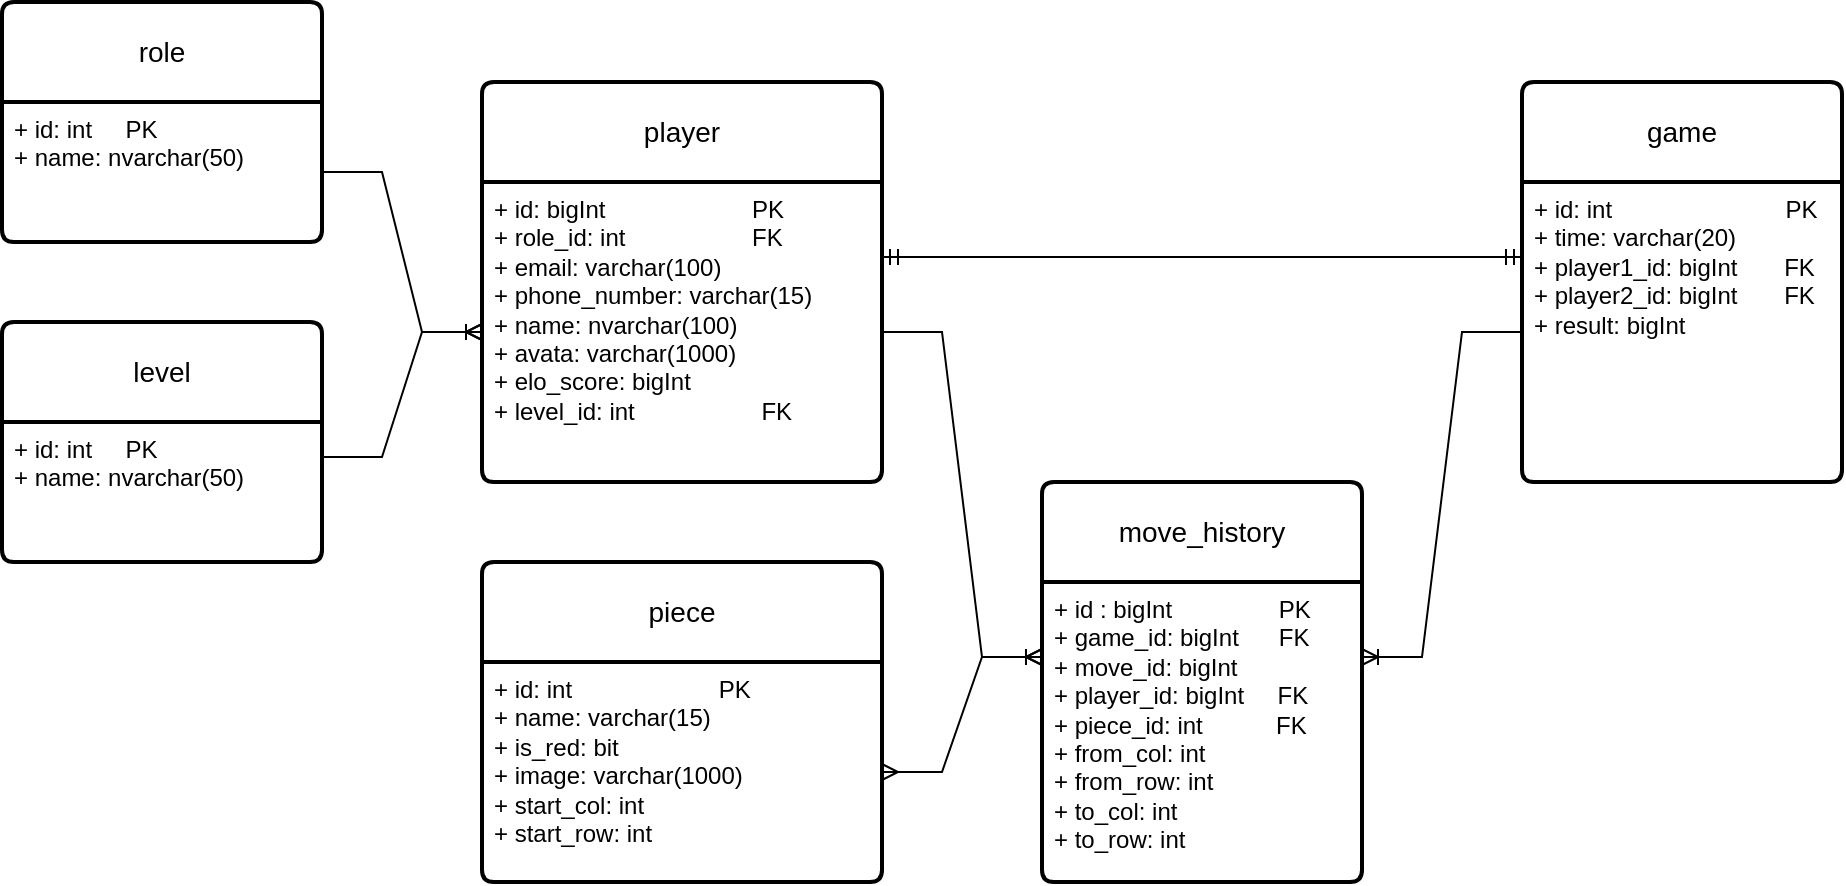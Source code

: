<mxfile version="21.0.6" type="github">
  <diagram name="Page-1" id="H-v-QwYq-mOXmPvQntEp">
    <mxGraphModel dx="1355" dy="651" grid="1" gridSize="10" guides="1" tooltips="1" connect="1" arrows="1" fold="1" page="1" pageScale="1" pageWidth="850" pageHeight="1100" math="0" shadow="0">
      <root>
        <mxCell id="0" />
        <mxCell id="1" parent="0" />
        <mxCell id="XNHZTKUJtXOEtpgJojsP-58" value="role" style="swimlane;childLayout=stackLayout;horizontal=1;startSize=50;horizontalStack=0;rounded=1;fontSize=14;fontStyle=0;strokeWidth=2;resizeParent=0;resizeLast=1;shadow=0;dashed=0;align=center;arcSize=4;whiteSpace=wrap;html=1;" parent="1" vertex="1">
          <mxGeometry x="80" y="160" width="160" height="120" as="geometry" />
        </mxCell>
        <mxCell id="XNHZTKUJtXOEtpgJojsP-59" value="+ id: int&amp;nbsp; &amp;nbsp; &amp;nbsp;PK&lt;br&gt;+ name: nvarchar(50)" style="align=left;strokeColor=none;fillColor=none;spacingLeft=4;fontSize=12;verticalAlign=top;resizable=0;rotatable=0;part=1;html=1;" parent="XNHZTKUJtXOEtpgJojsP-58" vertex="1">
          <mxGeometry y="50" width="160" height="70" as="geometry" />
        </mxCell>
        <mxCell id="XNHZTKUJtXOEtpgJojsP-60" value="player" style="swimlane;childLayout=stackLayout;horizontal=1;startSize=50;horizontalStack=0;rounded=1;fontSize=14;fontStyle=0;strokeWidth=2;resizeParent=0;resizeLast=1;shadow=0;dashed=0;align=center;arcSize=4;whiteSpace=wrap;html=1;" parent="1" vertex="1">
          <mxGeometry x="320" y="200" width="200" height="200" as="geometry" />
        </mxCell>
        <mxCell id="XNHZTKUJtXOEtpgJojsP-61" value="+ id: bigInt&amp;nbsp; &amp;nbsp; &amp;nbsp; &amp;nbsp; &amp;nbsp; &amp;nbsp; &amp;nbsp; &amp;nbsp; &amp;nbsp; &amp;nbsp; &amp;nbsp; PK&lt;br style=&quot;border-color: var(--border-color);&quot;&gt;+ role_id: int&amp;nbsp; &amp;nbsp; &amp;nbsp; &amp;nbsp; &amp;nbsp; &amp;nbsp; &amp;nbsp; &amp;nbsp; &amp;nbsp; &amp;nbsp;FK&lt;br style=&quot;border-color: var(--border-color);&quot;&gt;+ email: varchar(100)&lt;br style=&quot;border-color: var(--border-color);&quot;&gt;+ phone_number: varchar(15)&lt;br style=&quot;border-color: var(--border-color);&quot;&gt;+ name: nvarchar(100)&lt;br style=&quot;border-color: var(--border-color);&quot;&gt;+ avata: varchar(1000)&lt;br&gt;+ elo_score: bigInt&lt;br&gt;+&amp;nbsp;level_id: int&amp;nbsp; &amp;nbsp; &amp;nbsp; &amp;nbsp; &amp;nbsp; &amp;nbsp; &amp;nbsp; &amp;nbsp; &amp;nbsp; &amp;nbsp;FK&amp;nbsp;" style="align=left;strokeColor=none;fillColor=none;spacingLeft=4;fontSize=12;verticalAlign=top;resizable=0;rotatable=0;part=1;html=1;" parent="XNHZTKUJtXOEtpgJojsP-60" vertex="1">
          <mxGeometry y="50" width="200" height="150" as="geometry" />
        </mxCell>
        <mxCell id="XNHZTKUJtXOEtpgJojsP-62" value="level" style="swimlane;childLayout=stackLayout;horizontal=1;startSize=50;horizontalStack=0;rounded=1;fontSize=14;fontStyle=0;strokeWidth=2;resizeParent=0;resizeLast=1;shadow=0;dashed=0;align=center;arcSize=4;whiteSpace=wrap;html=1;" parent="1" vertex="1">
          <mxGeometry x="80" y="320" width="160" height="120" as="geometry" />
        </mxCell>
        <mxCell id="XNHZTKUJtXOEtpgJojsP-63" value="+ id: int&amp;nbsp; &amp;nbsp; &amp;nbsp;PK&lt;br&gt;+ name: nvarchar(50)" style="align=left;strokeColor=none;fillColor=none;spacingLeft=4;fontSize=12;verticalAlign=top;resizable=0;rotatable=0;part=1;html=1;" parent="XNHZTKUJtXOEtpgJojsP-62" vertex="1">
          <mxGeometry y="50" width="160" height="70" as="geometry" />
        </mxCell>
        <mxCell id="XNHZTKUJtXOEtpgJojsP-65" value="" style="edgeStyle=entityRelationEdgeStyle;fontSize=12;html=1;endArrow=ERoneToMany;rounded=0;exitX=1;exitY=0.5;exitDx=0;exitDy=0;entryX=0;entryY=0.5;entryDx=0;entryDy=0;" parent="1" source="XNHZTKUJtXOEtpgJojsP-59" target="XNHZTKUJtXOEtpgJojsP-61" edge="1">
          <mxGeometry width="100" height="100" relative="1" as="geometry">
            <mxPoint x="310" y="310" as="sourcePoint" />
            <mxPoint x="240" y="197.5" as="targetPoint" />
          </mxGeometry>
        </mxCell>
        <mxCell id="XNHZTKUJtXOEtpgJojsP-66" value="" style="edgeStyle=entityRelationEdgeStyle;fontSize=12;html=1;endArrow=ERoneToMany;rounded=0;exitX=1;exitY=0.25;exitDx=0;exitDy=0;" parent="1" source="XNHZTKUJtXOEtpgJojsP-63" target="XNHZTKUJtXOEtpgJojsP-61" edge="1">
          <mxGeometry width="100" height="100" relative="1" as="geometry">
            <mxPoint x="310" y="310" as="sourcePoint" />
            <mxPoint x="410" y="210" as="targetPoint" />
          </mxGeometry>
        </mxCell>
        <mxCell id="XNHZTKUJtXOEtpgJojsP-71" value="game" style="swimlane;childLayout=stackLayout;horizontal=1;startSize=50;horizontalStack=0;rounded=1;fontSize=14;fontStyle=0;strokeWidth=2;resizeParent=0;resizeLast=1;shadow=0;dashed=0;align=center;arcSize=4;whiteSpace=wrap;html=1;" parent="1" vertex="1">
          <mxGeometry x="840" y="200" width="160" height="200" as="geometry" />
        </mxCell>
        <mxCell id="XNHZTKUJtXOEtpgJojsP-72" value="+ id: int&amp;nbsp; &amp;nbsp; &amp;nbsp; &amp;nbsp; &amp;nbsp; &amp;nbsp; &amp;nbsp; &amp;nbsp; &amp;nbsp; &amp;nbsp; &amp;nbsp; &amp;nbsp; &amp;nbsp; PK&lt;br&gt;+ time: varchar(20)&lt;br&gt;+ player1_id: bigInt&amp;nbsp; &amp;nbsp; &amp;nbsp; &amp;nbsp;FK&lt;br&gt;+ player2_id: bigInt&amp;nbsp; &amp;nbsp; &amp;nbsp; &amp;nbsp;FK&lt;br&gt;+ result: bigInt&amp;nbsp; &amp;nbsp; &amp;nbsp; &amp;nbsp; &amp;nbsp; &amp;nbsp; &amp;nbsp; &amp;nbsp;" style="align=left;strokeColor=none;fillColor=none;spacingLeft=4;fontSize=12;verticalAlign=top;resizable=0;rotatable=0;part=1;html=1;" parent="XNHZTKUJtXOEtpgJojsP-71" vertex="1">
          <mxGeometry y="50" width="160" height="150" as="geometry" />
        </mxCell>
        <mxCell id="XNHZTKUJtXOEtpgJojsP-77" value="piece" style="swimlane;childLayout=stackLayout;horizontal=1;startSize=50;horizontalStack=0;rounded=1;fontSize=14;fontStyle=0;strokeWidth=2;resizeParent=0;resizeLast=1;shadow=0;dashed=0;align=center;arcSize=4;whiteSpace=wrap;html=1;" parent="1" vertex="1">
          <mxGeometry x="320" y="440" width="200" height="160" as="geometry" />
        </mxCell>
        <mxCell id="XNHZTKUJtXOEtpgJojsP-78" value="+ id: int&amp;nbsp; &amp;nbsp; &amp;nbsp; &amp;nbsp; &amp;nbsp; &amp;nbsp; &amp;nbsp; &amp;nbsp; &amp;nbsp; &amp;nbsp; &amp;nbsp; PK&lt;br&gt;+ name: varchar(15)&lt;br&gt;+ is_red: bit&lt;br&gt;+ image: varchar(1000)&lt;br&gt;+ start_col: int&lt;br&gt;+ start_row: int" style="align=left;strokeColor=none;fillColor=none;spacingLeft=4;fontSize=12;verticalAlign=top;resizable=0;rotatable=0;part=1;html=1;" parent="XNHZTKUJtXOEtpgJojsP-77" vertex="1">
          <mxGeometry y="50" width="200" height="110" as="geometry" />
        </mxCell>
        <mxCell id="XNHZTKUJtXOEtpgJojsP-94" value="move_history" style="swimlane;childLayout=stackLayout;horizontal=1;startSize=50;horizontalStack=0;rounded=1;fontSize=14;fontStyle=0;strokeWidth=2;resizeParent=0;resizeLast=1;shadow=0;dashed=0;align=center;arcSize=4;whiteSpace=wrap;html=1;" parent="1" vertex="1">
          <mxGeometry x="600" y="400" width="160" height="200" as="geometry" />
        </mxCell>
        <mxCell id="XNHZTKUJtXOEtpgJojsP-95" value="+ id : bigInt&amp;nbsp; &amp;nbsp; &amp;nbsp; &amp;nbsp; &amp;nbsp; &amp;nbsp; &amp;nbsp; &amp;nbsp; PK&lt;br&gt;+ game_id: bigInt&amp;nbsp; &amp;nbsp; &amp;nbsp; FK&lt;br&gt;+ move_id: bigInt&amp;nbsp; &amp;nbsp; &amp;nbsp;&amp;nbsp;&lt;br&gt;+ player_id: bigInt&amp;nbsp; &amp;nbsp; &amp;nbsp;FK&lt;br&gt;+ piece_id: int&amp;nbsp; &amp;nbsp; &amp;nbsp; &amp;nbsp; &amp;nbsp; &amp;nbsp;FK&lt;br&gt;+ from_col: int&lt;br&gt;+ from_row: int&lt;br&gt;+ to_col: int&lt;br&gt;+ to_row: int" style="align=left;strokeColor=none;fillColor=none;spacingLeft=4;fontSize=12;verticalAlign=top;resizable=0;rotatable=0;part=1;html=1;" parent="XNHZTKUJtXOEtpgJojsP-94" vertex="1">
          <mxGeometry y="50" width="160" height="150" as="geometry" />
        </mxCell>
        <mxCell id="XNHZTKUJtXOEtpgJojsP-99" value="" style="edgeStyle=entityRelationEdgeStyle;fontSize=12;html=1;endArrow=ERmany;startArrow=ERmany;rounded=0;exitX=1;exitY=0.5;exitDx=0;exitDy=0;entryX=0;entryY=0.25;entryDx=0;entryDy=0;" parent="1" source="XNHZTKUJtXOEtpgJojsP-78" target="XNHZTKUJtXOEtpgJojsP-95" edge="1">
          <mxGeometry width="100" height="100" relative="1" as="geometry">
            <mxPoint x="520" y="570" as="sourcePoint" />
            <mxPoint x="620" y="470" as="targetPoint" />
          </mxGeometry>
        </mxCell>
        <mxCell id="XNHZTKUJtXOEtpgJojsP-100" value="" style="edgeStyle=entityRelationEdgeStyle;fontSize=12;html=1;endArrow=ERoneToMany;rounded=0;exitX=0;exitY=0.5;exitDx=0;exitDy=0;entryX=1;entryY=0.25;entryDx=0;entryDy=0;" parent="1" source="XNHZTKUJtXOEtpgJojsP-72" target="XNHZTKUJtXOEtpgJojsP-95" edge="1">
          <mxGeometry width="100" height="100" relative="1" as="geometry">
            <mxPoint x="520" y="370" as="sourcePoint" />
            <mxPoint x="570" y="630" as="targetPoint" />
          </mxGeometry>
        </mxCell>
        <mxCell id="RcYwSnlqpC2ZDq0ZpRfM-1" value="" style="edgeStyle=entityRelationEdgeStyle;fontSize=12;html=1;endArrow=ERmandOne;startArrow=ERmandOne;rounded=0;entryX=1;entryY=0.25;entryDx=0;entryDy=0;exitX=0;exitY=0.25;exitDx=0;exitDy=0;" parent="1" source="XNHZTKUJtXOEtpgJojsP-72" target="XNHZTKUJtXOEtpgJojsP-61" edge="1">
          <mxGeometry width="100" height="100" relative="1" as="geometry">
            <mxPoint x="770" y="347" as="sourcePoint" />
            <mxPoint x="430" y="280" as="targetPoint" />
          </mxGeometry>
        </mxCell>
        <mxCell id="XMyycZJ_cLoeEv3RKmhB-4" value="" style="edgeStyle=entityRelationEdgeStyle;fontSize=12;html=1;endArrow=ERoneToMany;rounded=0;entryX=0;entryY=0.25;entryDx=0;entryDy=0;exitX=1;exitY=0.5;exitDx=0;exitDy=0;" edge="1" parent="1" source="XNHZTKUJtXOEtpgJojsP-61" target="XNHZTKUJtXOEtpgJojsP-95">
          <mxGeometry width="100" height="100" relative="1" as="geometry">
            <mxPoint x="600" y="410" as="sourcePoint" />
            <mxPoint x="770" y="695" as="targetPoint" />
          </mxGeometry>
        </mxCell>
      </root>
    </mxGraphModel>
  </diagram>
</mxfile>
